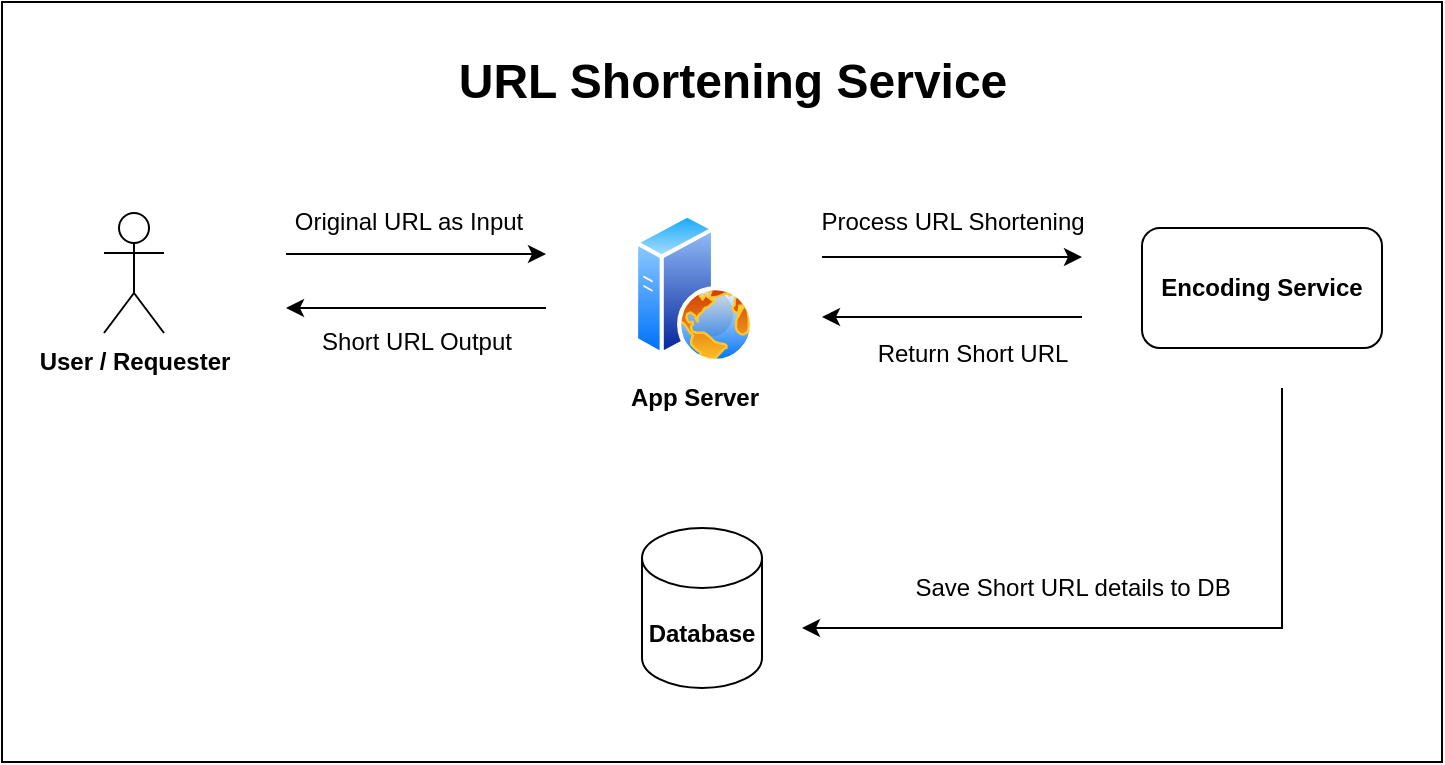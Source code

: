 <mxfile version="15.8.7" type="device"><diagram id="JY2izQX5XCdvGgnwKaiO" name="Page-1"><mxGraphModel dx="1000" dy="379" grid="1" gridSize="10" guides="1" tooltips="1" connect="1" arrows="1" fold="1" page="1" pageScale="1" pageWidth="827" pageHeight="1169" math="0" shadow="0"><root><mxCell id="0"/><mxCell id="1" parent="0"/><mxCell id="WAJOaYPTyK0PyvWKY7Dy-22" value="" style="rounded=0;whiteSpace=wrap;html=1;fontSize=24;" vertex="1" parent="1"><mxGeometry x="40" y="10" width="720" height="380" as="geometry"/></mxCell><mxCell id="WAJOaYPTyK0PyvWKY7Dy-1" value="&lt;b&gt;&lt;font style=&quot;font-size: 12px&quot;&gt;User / Requester&lt;/font&gt;&lt;/b&gt;" style="shape=umlActor;verticalLabelPosition=bottom;verticalAlign=top;html=1;outlineConnect=0;" vertex="1" parent="1"><mxGeometry x="91" y="115.5" width="30" height="60" as="geometry"/></mxCell><mxCell id="WAJOaYPTyK0PyvWKY7Dy-2" value="&lt;b&gt;&lt;font style=&quot;font-size: 12px&quot;&gt;App Server&lt;/font&gt;&lt;/b&gt;" style="aspect=fixed;perimeter=ellipsePerimeter;html=1;align=center;shadow=0;dashed=0;spacingTop=3;image;image=img/lib/active_directory/web_server.svg;" vertex="1" parent="1"><mxGeometry x="356" y="115.5" width="60" height="75" as="geometry"/></mxCell><mxCell id="WAJOaYPTyK0PyvWKY7Dy-3" value="&lt;b&gt;&lt;font style=&quot;font-size: 12px&quot;&gt;Encoding Service&lt;/font&gt;&lt;/b&gt;" style="rounded=1;whiteSpace=wrap;html=1;" vertex="1" parent="1"><mxGeometry x="610" y="123" width="120" height="60" as="geometry"/></mxCell><mxCell id="WAJOaYPTyK0PyvWKY7Dy-4" value="&lt;b&gt;&lt;font style=&quot;font-size: 12px&quot;&gt;Database&lt;/font&gt;&lt;/b&gt;" style="shape=cylinder3;whiteSpace=wrap;html=1;boundedLbl=1;backgroundOutline=1;size=15;" vertex="1" parent="1"><mxGeometry x="360" y="273" width="60" height="80" as="geometry"/></mxCell><mxCell id="WAJOaYPTyK0PyvWKY7Dy-6" value="" style="endArrow=classic;html=1;rounded=0;fontSize=12;" edge="1" parent="1"><mxGeometry width="50" height="50" relative="1" as="geometry"><mxPoint x="182" y="136" as="sourcePoint"/><mxPoint x="312" y="136" as="targetPoint"/></mxGeometry></mxCell><mxCell id="WAJOaYPTyK0PyvWKY7Dy-9" value="" style="endArrow=classic;html=1;rounded=0;fontSize=12;" edge="1" parent="1"><mxGeometry width="50" height="50" relative="1" as="geometry"><mxPoint x="312" y="163" as="sourcePoint"/><mxPoint x="182" y="163" as="targetPoint"/></mxGeometry></mxCell><mxCell id="WAJOaYPTyK0PyvWKY7Dy-12" value="Original URL as Input" style="text;html=1;align=center;verticalAlign=middle;resizable=0;points=[];autosize=1;strokeColor=none;fillColor=none;fontSize=12;" vertex="1" parent="1"><mxGeometry x="178" y="110" width="130" height="20" as="geometry"/></mxCell><mxCell id="WAJOaYPTyK0PyvWKY7Dy-13" value="Short URL Output" style="text;html=1;align=center;verticalAlign=middle;resizable=0;points=[];autosize=1;strokeColor=none;fillColor=none;fontSize=12;" vertex="1" parent="1"><mxGeometry x="192" y="170" width="110" height="20" as="geometry"/></mxCell><mxCell id="WAJOaYPTyK0PyvWKY7Dy-14" value="Return Short URL" style="text;html=1;align=center;verticalAlign=middle;resizable=0;points=[];autosize=1;strokeColor=none;fillColor=none;fontSize=12;" vertex="1" parent="1"><mxGeometry x="470" y="175.5" width="110" height="20" as="geometry"/></mxCell><mxCell id="WAJOaYPTyK0PyvWKY7Dy-15" value="Process URL Shortening" style="text;html=1;align=center;verticalAlign=middle;resizable=0;points=[];autosize=1;strokeColor=none;fillColor=none;fontSize=12;" vertex="1" parent="1"><mxGeometry x="440" y="110" width="150" height="20" as="geometry"/></mxCell><mxCell id="WAJOaYPTyK0PyvWKY7Dy-16" value="" style="endArrow=classic;html=1;rounded=0;fontSize=12;" edge="1" parent="1"><mxGeometry width="50" height="50" relative="1" as="geometry"><mxPoint x="450" y="137.5" as="sourcePoint"/><mxPoint x="580" y="137.5" as="targetPoint"/></mxGeometry></mxCell><mxCell id="WAJOaYPTyK0PyvWKY7Dy-17" value="" style="endArrow=classic;html=1;rounded=0;fontSize=12;" edge="1" parent="1"><mxGeometry width="50" height="50" relative="1" as="geometry"><mxPoint x="580" y="167.5" as="sourcePoint"/><mxPoint x="450" y="167.5" as="targetPoint"/></mxGeometry></mxCell><mxCell id="WAJOaYPTyK0PyvWKY7Dy-19" value="" style="edgeStyle=elbowEdgeStyle;elbow=horizontal;endArrow=classic;html=1;rounded=0;fontSize=12;" edge="1" parent="1"><mxGeometry width="50" height="50" relative="1" as="geometry"><mxPoint x="680" y="203" as="sourcePoint"/><mxPoint x="440" y="323" as="targetPoint"/><Array as="points"><mxPoint x="680" y="303"/></Array></mxGeometry></mxCell><mxCell id="WAJOaYPTyK0PyvWKY7Dy-20" value="Save Short URL details to DB" style="text;html=1;align=center;verticalAlign=middle;resizable=0;points=[];autosize=1;strokeColor=none;fillColor=none;fontSize=12;" vertex="1" parent="1"><mxGeometry x="490" y="293" width="170" height="20" as="geometry"/></mxCell><mxCell id="WAJOaYPTyK0PyvWKY7Dy-21" value="&lt;font style=&quot;font-size: 24px&quot;&gt;&lt;b&gt;URL Shortening Service&lt;/b&gt;&lt;/font&gt;" style="text;html=1;align=center;verticalAlign=middle;resizable=0;points=[];autosize=1;strokeColor=none;fillColor=none;fontSize=12;" vertex="1" parent="1"><mxGeometry x="260" y="40" width="290" height="20" as="geometry"/></mxCell></root></mxGraphModel></diagram></mxfile>